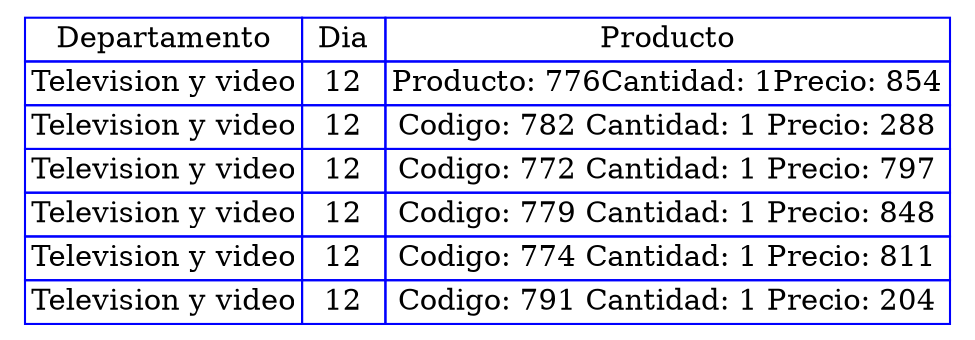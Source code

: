 digraph {
    tbl[
     shape=plaintext
     label=<
     <table border='0' cellborder='1' color='blue' cellspacing='0'>
<tr> <td>Departamento</td> <td> Dia </td> <td>Producto</td></tr>
<tr>
<td>Television y video</td>
<td>12</td>
<td>Producto: 776
Cantidad: 1
Precio: 854</td>
</tr><tr>
<td>Television y video</td>
<td>12</td>
<td>Codigo: 782 
Cantidad: 1 
Precio: 288</td>
</tr>
<tr>
<td>Television y video</td>
<td>12</td>
<td>Codigo: 772 
Cantidad: 1 
Precio: 797</td>
</tr>
<tr>
<td>Television y video</td>
<td>12</td>
<td>Codigo: 779 
Cantidad: 1 
Precio: 848</td>
</tr>
<tr>
<td>Television y video</td>
<td>12</td>
<td>Codigo: 774 
Cantidad: 1 
Precio: 811</td>
</tr>
<tr>
<td>Television y video</td>
<td>12</td>
<td>Codigo: 791 
Cantidad: 1 
Precio: 204</td>
</tr>
</table>
    >];
}